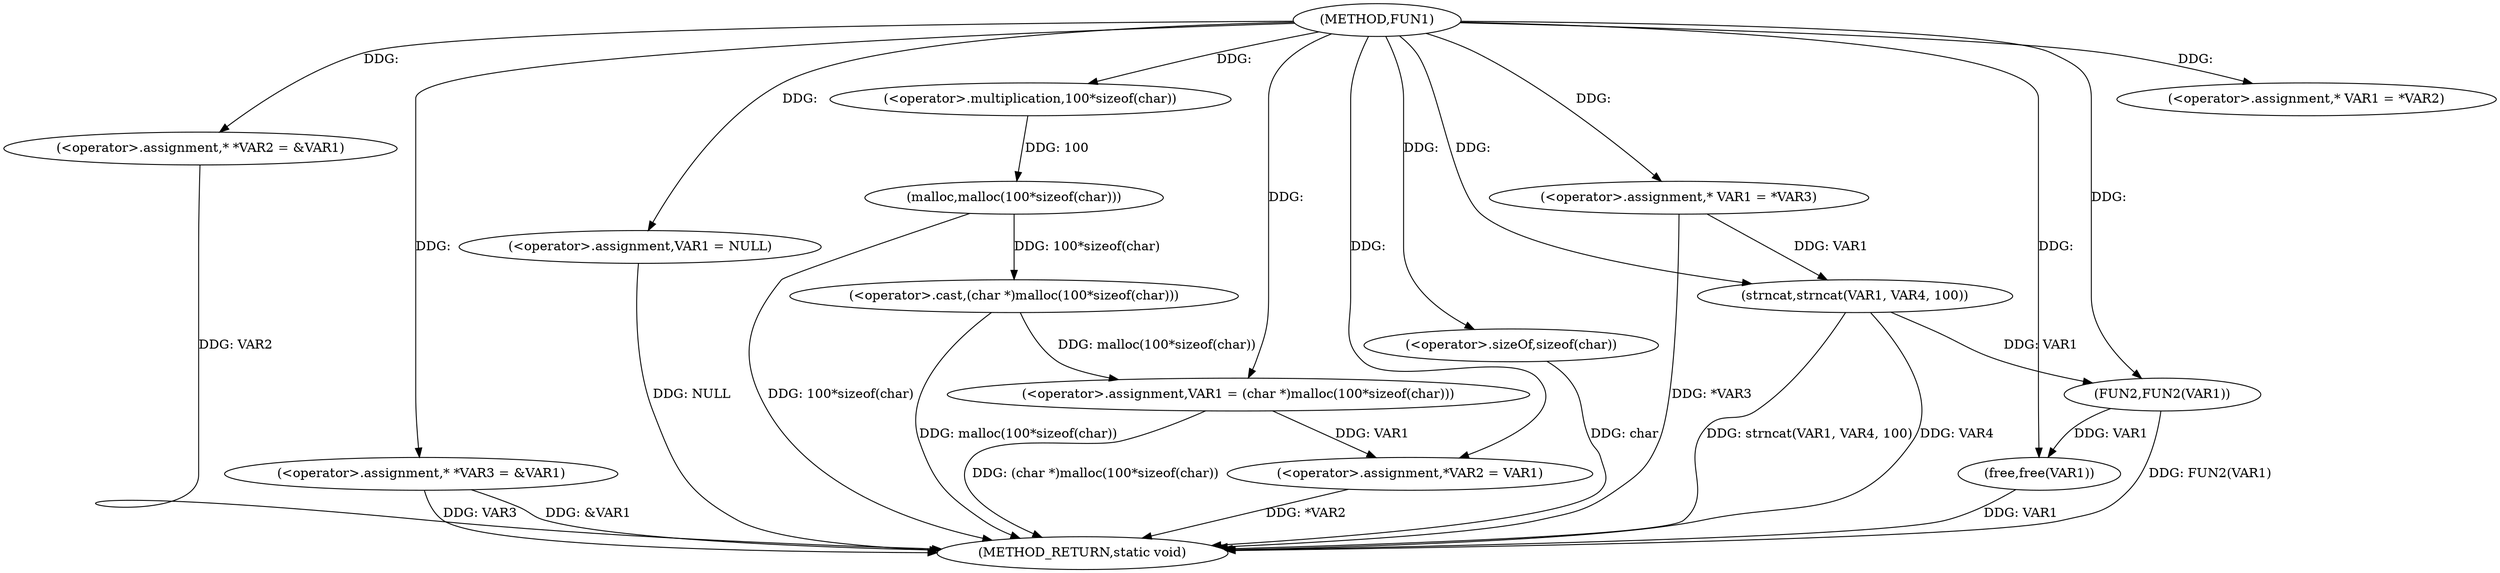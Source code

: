 digraph FUN1 {  
"1000100" [label = "(METHOD,FUN1)" ]
"1000151" [label = "(METHOD_RETURN,static void)" ]
"1000104" [label = "(<operator>.assignment,* *VAR2 = &VAR1)" ]
"1000109" [label = "(<operator>.assignment,* *VAR3 = &VAR1)" ]
"1000113" [label = "(<operator>.assignment,VAR1 = NULL)" ]
"1000118" [label = "(<operator>.assignment,* VAR1 = *VAR2)" ]
"1000122" [label = "(<operator>.assignment,VAR1 = (char *)malloc(100*sizeof(char)))" ]
"1000124" [label = "(<operator>.cast,(char *)malloc(100*sizeof(char)))" ]
"1000126" [label = "(malloc,malloc(100*sizeof(char)))" ]
"1000127" [label = "(<operator>.multiplication,100*sizeof(char))" ]
"1000129" [label = "(<operator>.sizeOf,sizeof(char))" ]
"1000131" [label = "(<operator>.assignment,*VAR2 = VAR1)" ]
"1000137" [label = "(<operator>.assignment,* VAR1 = *VAR3)" ]
"1000143" [label = "(strncat,strncat(VAR1, VAR4, 100))" ]
"1000147" [label = "(FUN2,FUN2(VAR1))" ]
"1000149" [label = "(free,free(VAR1))" ]
  "1000104" -> "1000151"  [ label = "DDG: VAR2"] 
  "1000113" -> "1000151"  [ label = "DDG: NULL"] 
  "1000126" -> "1000151"  [ label = "DDG: 100*sizeof(char)"] 
  "1000149" -> "1000151"  [ label = "DDG: VAR1"] 
  "1000129" -> "1000151"  [ label = "DDG: char"] 
  "1000124" -> "1000151"  [ label = "DDG: malloc(100*sizeof(char))"] 
  "1000131" -> "1000151"  [ label = "DDG: *VAR2"] 
  "1000137" -> "1000151"  [ label = "DDG: *VAR3"] 
  "1000109" -> "1000151"  [ label = "DDG: VAR3"] 
  "1000143" -> "1000151"  [ label = "DDG: strncat(VAR1, VAR4, 100)"] 
  "1000143" -> "1000151"  [ label = "DDG: VAR4"] 
  "1000147" -> "1000151"  [ label = "DDG: FUN2(VAR1)"] 
  "1000109" -> "1000151"  [ label = "DDG: &VAR1"] 
  "1000122" -> "1000151"  [ label = "DDG: (char *)malloc(100*sizeof(char))"] 
  "1000100" -> "1000104"  [ label = "DDG: "] 
  "1000100" -> "1000109"  [ label = "DDG: "] 
  "1000100" -> "1000113"  [ label = "DDG: "] 
  "1000100" -> "1000118"  [ label = "DDG: "] 
  "1000124" -> "1000122"  [ label = "DDG: malloc(100*sizeof(char))"] 
  "1000100" -> "1000122"  [ label = "DDG: "] 
  "1000126" -> "1000124"  [ label = "DDG: 100*sizeof(char)"] 
  "1000127" -> "1000126"  [ label = "DDG: 100"] 
  "1000100" -> "1000127"  [ label = "DDG: "] 
  "1000100" -> "1000129"  [ label = "DDG: "] 
  "1000122" -> "1000131"  [ label = "DDG: VAR1"] 
  "1000100" -> "1000131"  [ label = "DDG: "] 
  "1000100" -> "1000137"  [ label = "DDG: "] 
  "1000137" -> "1000143"  [ label = "DDG: VAR1"] 
  "1000100" -> "1000143"  [ label = "DDG: "] 
  "1000143" -> "1000147"  [ label = "DDG: VAR1"] 
  "1000100" -> "1000147"  [ label = "DDG: "] 
  "1000147" -> "1000149"  [ label = "DDG: VAR1"] 
  "1000100" -> "1000149"  [ label = "DDG: "] 
}
